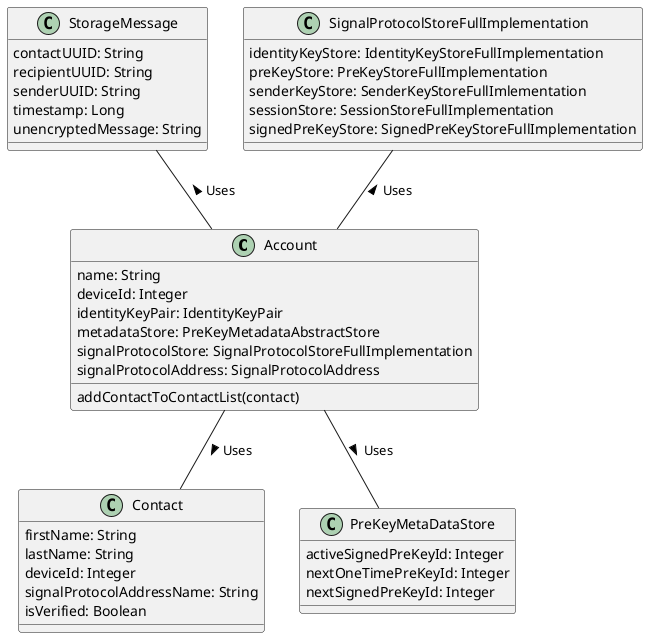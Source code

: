 @startuml
'https://plantuml.com/class-diagram

Account -- Contact: Uses >
Account -u- StorageMessage: Uses >
Account -- PreKeyMetaDataStore: Uses >
SignalProtocolStoreFullImplementation -- Account: Uses <

class Account{
    name: String
    deviceId: Integer
    identityKeyPair: IdentityKeyPair
    metadataStore: PreKeyMetadataAbstractStore
    signalProtocolStore: SignalProtocolStoreFullImplementation
    signalProtocolAddress: SignalProtocolAddress
    addContactToContactList(contact)
}

class SignalProtocolStoreFullImplementation{
    identityKeyStore: IdentityKeyStoreFullImplementation
    preKeyStore: PreKeyStoreFullImplementation
    senderKeyStore: SenderKeyStoreFullImlementation
    sessionStore: SessionStoreFullImplementation
    signedPreKeyStore: SignedPreKeyStoreFullImplementation
}

class Contact{
    firstName: String
    lastName: String
    deviceId: Integer
    signalProtocolAddressName: String
    isVerified: Boolean
}

class StorageMessage{
    contactUUID: String
    recipientUUID: String
    senderUUID: String
    timestamp: Long
    unencryptedMessage: String
}

class PreKeyMetaDataStore{
    activeSignedPreKeyId: Integer
    nextOneTimePreKeyId: Integer
    nextSignedPreKeyId: Integer
}

@enduml